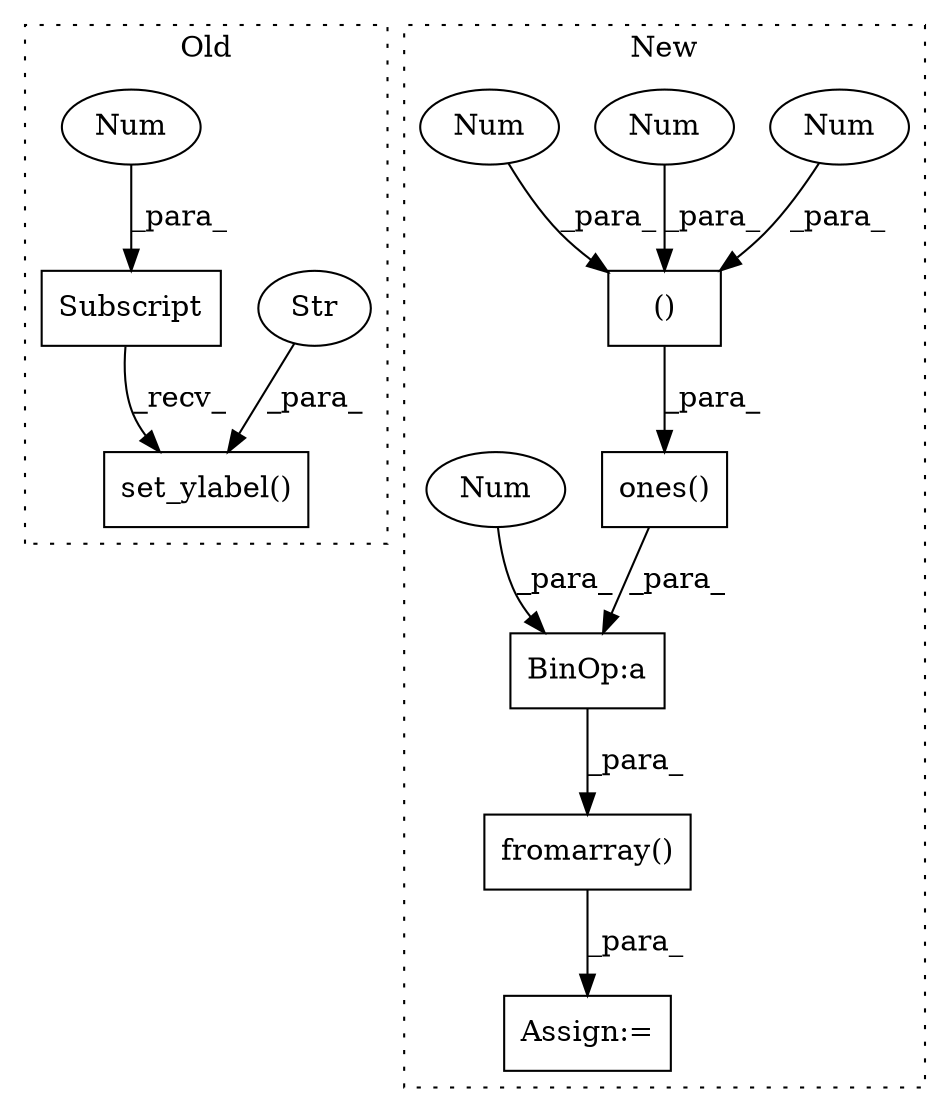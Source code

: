 digraph G {
subgraph cluster0 {
1 [label="Subscript" a="63" s="10417,0" l="5,0" shape="box"];
7 [label="set_ylabel()" a="75" s="10417,10437" l="17,1" shape="box"];
8 [label="Str" a="66" s="10434" l="3" shape="ellipse"];
11 [label="Num" a="76" s="10420" l="1" shape="ellipse"];
label = "Old";
style="dotted";
}
subgraph cluster1 {
2 [label="ones()" a="75" s="10736,10759" l="8,17" shape="box"];
3 [label="Assign:=" a="68" s="10717" l="3" shape="box"];
4 [label="BinOp:a" a="82" s="10776" l="3" shape="box"];
5 [label="()" a="54" s="10749" l="9" shape="box"];
6 [label="Num" a="76" s="10745" l="4" shape="ellipse"];
9 [label="fromarray()" a="75" s="10720,10782" l="16,1" shape="box"];
10 [label="Num" a="76" s="10757" l="1" shape="ellipse"];
12 [label="Num" a="76" s="10751" l="4" shape="ellipse"];
13 [label="Num" a="76" s="10779" l="3" shape="ellipse"];
label = "New";
style="dotted";
}
1 -> 7 [label="_recv_"];
2 -> 4 [label="_para_"];
4 -> 9 [label="_para_"];
5 -> 2 [label="_para_"];
6 -> 5 [label="_para_"];
8 -> 7 [label="_para_"];
9 -> 3 [label="_para_"];
10 -> 5 [label="_para_"];
11 -> 1 [label="_para_"];
12 -> 5 [label="_para_"];
13 -> 4 [label="_para_"];
}